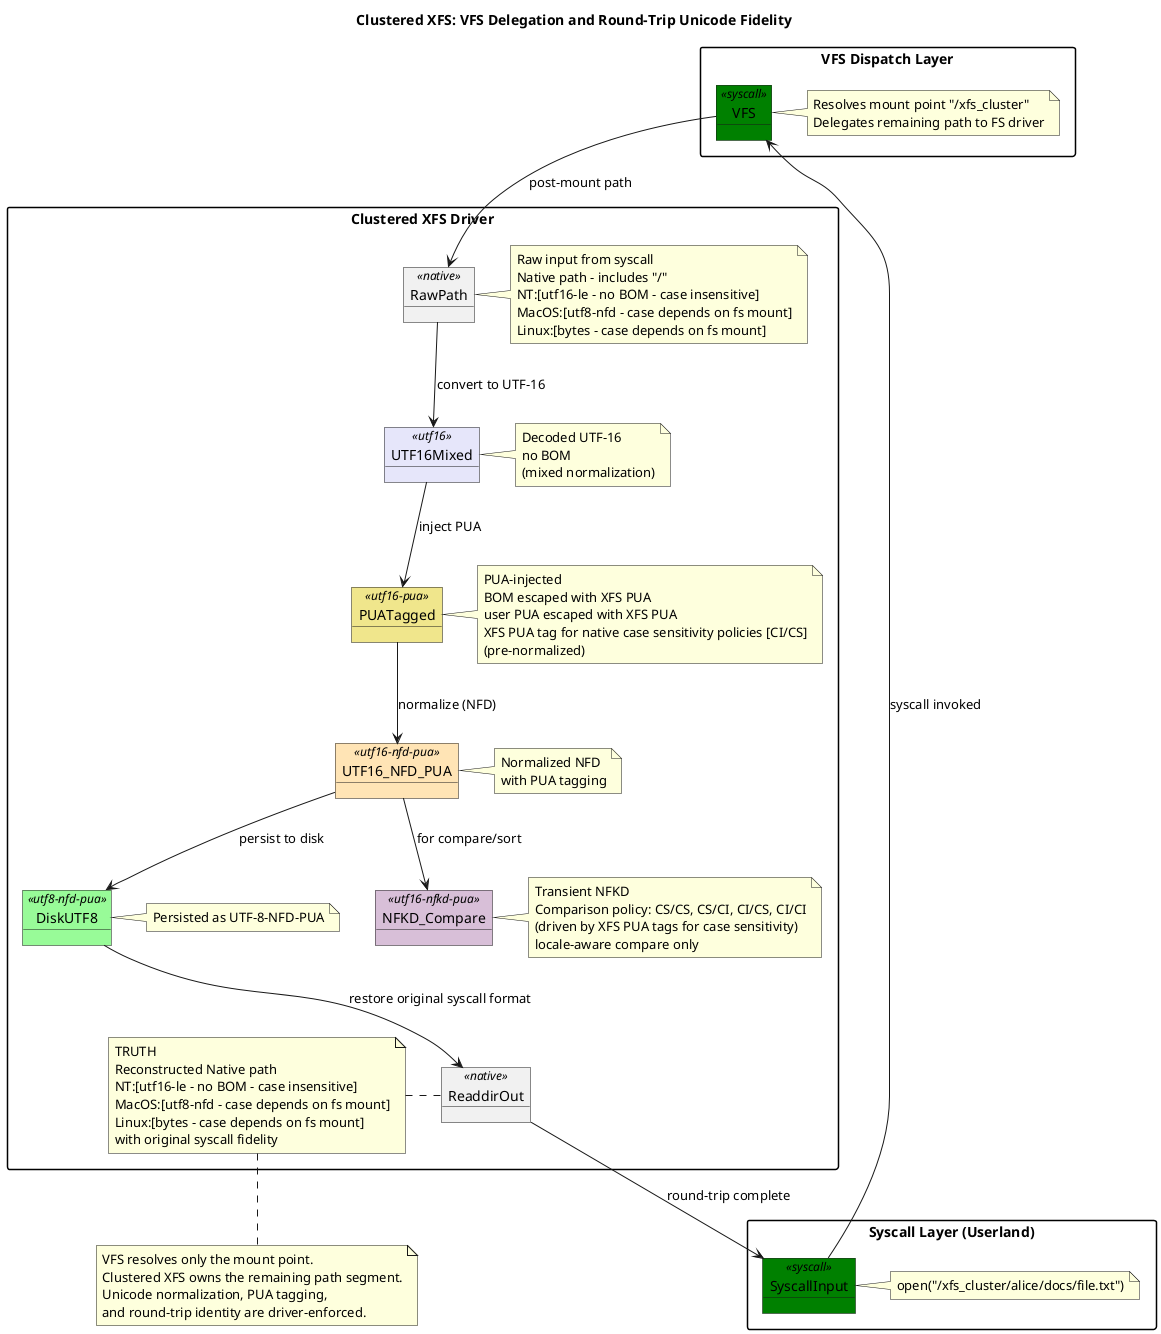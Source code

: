 @startuml
skinparam packageStyle rectangle
title Clustered XFS: VFS Delegation and Round-Trip Unicode Fidelity

' Color settings for different UTF stages
skinparam object {
  BackgroundColor<<syscall>> green
  BackgroundColor<<utf16>>   lavender
  BackgroundColor<<utf16-pua>>   khaki
  BackgroundColor<<utf16-nfd-pua>>   moccasin
  BackgroundColor<<utf16-nfkd-pua>>   thistle
  BackgroundColor<<utf8-nfd-pua>>   palegreen
}

package "Syscall Layer (Userland)" {
  object SyscallInput <<syscall>>
  note right of SyscallInput
    open("/xfs_cluster/alice/docs/file.txt")
  end note
}

package "VFS Dispatch Layer" {
  object VFS <<syscall>>
  note right of VFS
    Resolves mount point "/xfs_cluster"
    Delegates remaining path to FS driver
  end note
}

package "Clustered XFS Driver" {
    object RawPath <<native>>
    note right of RawPath
    Raw input from syscall
    Native path - includes "/"
    NT:[utf16-le - no BOM - case insensitive]
    MacOS:[utf8-nfd - case depends on fs mount]
    Linux:[bytes - case depends on fs mount]
    end note

  object UTF16Mixed <<utf16>>
  note right of UTF16Mixed
    Decoded UTF-16
    no BOM
    (mixed normalization)
  end note

  object PUATagged <<utf16-pua>>
  note right of PUATagged
    PUA-injected
    BOM escaped with XFS PUA
    user PUA escaped with XFS PUA
    XFS PUA tag for native case sensitivity policies [CI/CS]
    (pre-normalized)
  end note

  object UTF16_NFD_PUA <<utf16-nfd-pua>>
  note right of UTF16_NFD_PUA
    Normalized NFD
    with PUA tagging
  end note

  object NFKD_Compare <<utf16-nfkd-pua>>
  note right of NFKD_Compare
    Transient NFKD
    Comparison policy: CS/CS, CS/CI, CI/CS, CI/CI
    (driven by XFS PUA tags for case sensitivity)
    locale-aware compare only
  end note

  object DiskUTF8 <<utf8-nfd-pua>>
  note right of DiskUTF8
    Persisted as UTF-8-NFD-PUA
  end note

  object ReaddirOut <<native>>
  note right of ReaddirOut
    TRUTH
    Reconstructed Native path
    NT:[utf16-le - no BOM - case insensitive]
    MacOS:[utf8-nfd - case depends on fs mount]
    Linux:[bytes - case depends on fs mount]
    with original syscall fidelity
  end note
}

SyscallInput --> VFS : syscall invoked
VFS --> RawPath : post-mount path
RawPath --> UTF16Mixed : convert to UTF-16
UTF16Mixed --> PUATagged : inject PUA
PUATagged --> UTF16_NFD_PUA : normalize (NFD)
UTF16_NFD_PUA --> NFKD_Compare : for compare/sort
UTF16_NFD_PUA --> DiskUTF8 : persist to disk
DiskUTF8 --> ReaddirOut : restore original syscall format
ReaddirOut --> SyscallInput : round-trip complete

note bottom
  VFS resolves only the mount point.
  Clustered XFS owns the remaining path segment.
  Unicode normalization, PUA tagging,
  and round-trip identity are driver-enforced.
end note
@enduml
